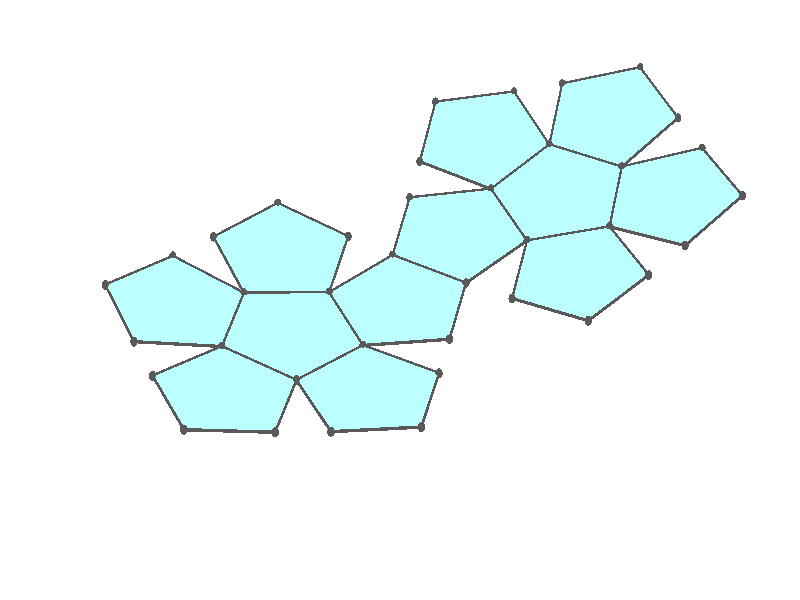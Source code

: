 #version 3.7;
global_settings{assumed_gamma 1.0}
camera{perspective location <18.750000000000000000000000, 10.825317547305481014063844, 12.499999999999996447286321> right <0.133333333333333331482962, -0.230940107675850353485814, -0.000000000000000000000000> up <-0.064951905283832905846353, -0.037499999999999998612221, 0.129903810567665811692706> direction <0.750000000000000111022302, 0.433012701892219298294151, 0.499999999999999944488849> sky <-0.433012701892219298294151, -0.249999999999999944488849, 0.866025403784438707610605> look_at <18.000000000000000000000000, 10.392304845413262270881205, 11.999999999999996447286321>}
light_source{<18.750000000000000000000000, 10.825317547305481014063844, 12.499999999999996447286321> rgb<1.0,1.0,1.0>}
background{rgb<1,1,1>}
union{union{object{union{sphere{<0.187592474085079868872938, 0.577350269189625620036566, -0.018566793055807551127145>,0.029999999999999998889777}sphere{<-0.491123473188422809965203, 0.356822089773089878850243, -0.018566793055807551127145>,0.029999999999999998889777}sphere{<-0.491123473188422865476355, -0.356822089773089767827940, -0.018566793055807551127145>,0.029999999999999998889777}sphere{<0.187592474085079730095060, -0.577350269189625620036566, -0.018566793055807551127145>,0.029999999999999998889777}sphere{<0.607061998206686048717984, -0.000000000000000148687307, -0.018566793055807551127145>,0.029999999999999998889777}} pigment{rgb<0.1,0.1,0.1>}}object{union{cylinder{<0.187592474085079868872938, 0.577350269189625620036566, -0.018566793055807551127145>,<-0.491123473188422809965203, 0.356822089773089878850243, -0.018566793055807551127145>,0.010000000000000000208167}cylinder{<-0.491123473188422809965203, 0.356822089773089878850243, -0.018566793055807551127145>,<-0.491123473188422865476355, -0.356822089773089767827940, -0.018566793055807551127145>,0.010000000000000000208167}cylinder{<-0.491123473188422865476355, -0.356822089773089767827940, -0.018566793055807551127145>,<0.187592474085079730095060, -0.577350269189625620036566, -0.018566793055807551127145>,0.010000000000000000208167}cylinder{<0.187592474085079730095060, -0.577350269189625620036566, -0.018566793055807551127145>,<0.607061998206686048717984, -0.000000000000000148687307, -0.018566793055807551127145>,0.010000000000000000208167}cylinder{<0.607061998206686048717984, -0.000000000000000148687307, -0.018566793055807551127145>,<0.187592474085079868872938, 0.577350269189625620036566, -0.018566793055807551127145>,0.010000000000000000208167}} pigment{rgb<0.1,0.1,0.1>}}object{polygon{5.000000000000000000000000,<0.187592474085079868872938, 0.577350269189625620036566, -0.018566793055807551127145>,<-0.491123473188422809965203, 0.356822089773089878850243, -0.018566793055807551127145>,<-0.491123473188422865476355, -0.356822089773089767827940, -0.018566793055807551127145>,<0.187592474085079730095060, -0.577350269189625620036566, -0.018566793055807551127145>,<0.607061998206686048717984, -0.000000000000000148687307, -0.018566793055807551127145>} pigment{rgbft<0.5,1.0,1.0,0.1,0.1>}}}union{object{union{sphere{<1.284863744229528093043768, -0.219863973328775441640204, 0.020582170156647150438545>,0.029999999999999998889777}sphere{<1.284298736784061922833189, -0.933097650937184219799292, 0.044777560046263410742373>,0.029999999999999998889777}sphere{<0.606147796956025164405446, -1.154036332291490385415500, 0.020582170156647136560757>,0.029999999999999998889777}sphere{<0.187592474085079841117363, -0.577350269189625509014263, -0.018566793055807544188252>,0.029999999999999998889777}sphere{<0.607061998206686048717984, -0.000000000000000111022302, -0.018566793055807537249358>,0.029999999999999998889777}} pigment{rgb<0.1,0.1,0.1>}}object{union{cylinder{<1.284863744229528093043768, -0.219863973328775441640204, 0.020582170156647150438545>,<1.284298736784061922833189, -0.933097650937184219799292, 0.044777560046263410742373>,0.010000000000000000208167}cylinder{<1.284298736784061922833189, -0.933097650937184219799292, 0.044777560046263410742373>,<0.606147796956025164405446, -1.154036332291490385415500, 0.020582170156647136560757>,0.010000000000000000208167}cylinder{<0.606147796956025164405446, -1.154036332291490385415500, 0.020582170156647136560757>,<0.187592474085079841117363, -0.577350269189625509014263, -0.018566793055807544188252>,0.010000000000000000208167}cylinder{<0.187592474085079841117363, -0.577350269189625509014263, -0.018566793055807544188252>,<0.607061998206686048717984, -0.000000000000000111022302, -0.018566793055807537249358>,0.010000000000000000208167}cylinder{<0.607061998206686048717984, -0.000000000000000111022302, -0.018566793055807537249358>,<1.284863744229528093043768, -0.219863973328775441640204, 0.020582170156647150438545>,0.010000000000000000208167}} pigment{rgb<0.1,0.1,0.1>}}object{polygon{5.000000000000000000000000,<1.284863744229528093043768, -0.219863973328775441640204, 0.020582170156647150438545>,<1.284298736784061922833189, -0.933097650937184219799292, 0.044777560046263410742373>,<0.606147796956025164405446, -1.154036332291490385415500, 0.020582170156647136560757>,<0.187592474085079841117363, -0.577350269189625509014263, -0.018566793055807544188252>,<0.607061998206686048717984, -0.000000000000000111022302, -0.018566793055807537249358>} pigment{rgbft<0.5,1.0,1.0,0.1,0.1>}}}union{object{union{sphere{<1.284863744229527870999163, -0.219863973328775469395779, 0.020582170156647150438545>,0.029999999999999998889777}sphere{<1.284298736784061922833189, -0.933097650937184108776989, 0.044777560046263403803479>,0.029999999999999998889777}sphere{<1.959144818886056294005016, -1.151635212604513958112307, 0.122957574194546587209587>,0.029999999999999998889777}sphere{<2.376787642245257181627949, -0.573465175925041203974786, 0.147080090289516962620553>,0.029999999999999998889777}sphere{<1.960059020136717178317554, 0.002401119686976152349522, 0.083808610982091913399472>,0.029999999999999998889777}} pigment{rgb<0.1,0.1,0.1>}}object{union{cylinder{<1.284863744229527870999163, -0.219863973328775469395779, 0.020582170156647150438545>,<1.284298736784061922833189, -0.933097650937184108776989, 0.044777560046263403803479>,0.010000000000000000208167}cylinder{<1.284298736784061922833189, -0.933097650937184108776989, 0.044777560046263403803479>,<1.959144818886056294005016, -1.151635212604513958112307, 0.122957574194546587209587>,0.010000000000000000208167}cylinder{<1.959144818886056294005016, -1.151635212604513958112307, 0.122957574194546587209587>,<2.376787642245257181627949, -0.573465175925041203974786, 0.147080090289516962620553>,0.010000000000000000208167}cylinder{<2.376787642245257181627949, -0.573465175925041203974786, 0.147080090289516962620553>,<1.960059020136717178317554, 0.002401119686976152349522, 0.083808610982091913399472>,0.010000000000000000208167}cylinder{<1.960059020136717178317554, 0.002401119686976152349522, 0.083808610982091913399472>,<1.284863744229527870999163, -0.219863973328775469395779, 0.020582170156647150438545>,0.010000000000000000208167}} pigment{rgb<0.1,0.1,0.1>}}object{polygon{5.000000000000000000000000,<1.284863744229527870999163, -0.219863973328775469395779, 0.020582170156647150438545>,<1.284298736784061922833189, -0.933097650937184108776989, 0.044777560046263403803479>,<1.959144818886056294005016, -1.151635212604513958112307, 0.122957574194546587209587>,<2.376787642245257181627949, -0.573465175925041203974786, 0.147080090289516962620553>,<1.960059020136717178317554, 0.002401119686976152349522, 0.083808610982091913399472>} pigment{rgbft<0.5,1.0,1.0,0.1,0.1>}}}union{object{union{sphere{<1.700679216819897199286515, -1.507382594352072668897335, 0.122957574194547475388006>,0.029999999999999998889777}sphere{<1.284298736784061922833189, -0.933097650937184441843897, 0.044777560046264291981899>,0.029999999999999998889777}sphere{<0.606147796956025164405446, -1.154036332291490829504710, 0.020582170156648038616964>,0.029999999999999998889777}sphere{<0.603407946675448947360110, -1.864868890212922902804848, 0.083808610982092787700104>,0.029999999999999998889777}sphere{<1.279865565906003421758896, -2.083248889964090189153012, 0.147080090289517906310124>,0.029999999999999998889777}} pigment{rgb<0.1,0.1,0.1>}}object{union{cylinder{<1.700679216819897199286515, -1.507382594352072668897335, 0.122957574194547475388006>,<1.284298736784061922833189, -0.933097650937184441843897, 0.044777560046264291981899>,0.010000000000000000208167}cylinder{<1.284298736784061922833189, -0.933097650937184441843897, 0.044777560046264291981899>,<0.606147796956025164405446, -1.154036332291490829504710, 0.020582170156648038616964>,0.010000000000000000208167}cylinder{<0.606147796956025164405446, -1.154036332291490829504710, 0.020582170156648038616964>,<0.603407946675448947360110, -1.864868890212922902804848, 0.083808610982092787700104>,0.010000000000000000208167}cylinder{<0.603407946675448947360110, -1.864868890212922902804848, 0.083808610982092787700104>,<1.279865565906003421758896, -2.083248889964090189153012, 0.147080090289517906310124>,0.010000000000000000208167}cylinder{<1.279865565906003421758896, -2.083248889964090189153012, 0.147080090289517906310124>,<1.700679216819897199286515, -1.507382594352072668897335, 0.122957574194547475388006>,0.010000000000000000208167}} pigment{rgb<0.1,0.1,0.1>}}object{polygon{5.000000000000000000000000,<1.700679216819897199286515, -1.507382594352072668897335, 0.122957574194547475388006>,<1.284298736784061922833189, -0.933097650937184441843897, 0.044777560046264291981899>,<0.606147796956025164405446, -1.154036332291490829504710, 0.020582170156648038616964>,<0.603407946675448947360110, -1.864868890212922902804848, 0.083808610982092787700104>,<1.279865565906003421758896, -2.083248889964090189153012, 0.147080090289517906310124>} pigment{rgbft<0.5,1.0,1.0,0.1,0.1>}}}union{object{union{sphere{<-0.492600980145633637885538, -1.508299740461440663352732, 0.044704686251618497294658>,0.029999999999999998889777}sphere{<0.185765123316248337292933, -1.729394747346215677197279, 0.059686094887122453922501>,0.029999999999999998889777}sphere{<0.606147796956025275427749, -1.154036332291490385415500, 0.020582170156648097597563>,0.029999999999999998889777}sphere{<0.187592474085079896628514, -0.577350269189625509014263, -0.018566793055806579681999>,0.029999999999999998889777}sphere{<-0.491471615261127481311121, -0.796297096409031790464894, -0.003658258214948488865059>,0.029999999999999998889777}} pigment{rgb<0.1,0.1,0.1>}}object{union{cylinder{<-0.492600980145633637885538, -1.508299740461440663352732, 0.044704686251618497294658>,<0.185765123316248337292933, -1.729394747346215677197279, 0.059686094887122453922501>,0.010000000000000000208167}cylinder{<0.185765123316248337292933, -1.729394747346215677197279, 0.059686094887122453922501>,<0.606147796956025275427749, -1.154036332291490385415500, 0.020582170156648097597563>,0.010000000000000000208167}cylinder{<0.606147796956025275427749, -1.154036332291490385415500, 0.020582170156648097597563>,<0.187592474085079896628514, -0.577350269189625509014263, -0.018566793055806579681999>,0.010000000000000000208167}cylinder{<0.187592474085079896628514, -0.577350269189625509014263, -0.018566793055806579681999>,<-0.491471615261127481311121, -0.796297096409031790464894, -0.003658258214948488865059>,0.010000000000000000208167}cylinder{<-0.491471615261127481311121, -0.796297096409031790464894, -0.003658258214948488865059>,<-0.492600980145633637885538, -1.508299740461440663352732, 0.044704686251618497294658>,0.010000000000000000208167}} pigment{rgb<0.1,0.1,0.1>}}object{polygon{5.000000000000000000000000,<-0.492600980145633637885538, -1.508299740461440663352732, 0.044704686251618497294658>,<0.185765123316248337292933, -1.729394747346215677197279, 0.059686094887122453922501>,<0.606147796956025275427749, -1.154036332291490385415500, 0.020582170156648097597563>,<0.187592474085079896628514, -0.577350269189625509014263, -0.018566793055806579681999>,<-0.491471615261127481311121, -0.796297096409031790464894, -0.003658258214948488865059>} pigment{rgbft<0.5,1.0,1.0,0.1,0.1>}}}union{object{union{sphere{<1.284863744229528093043768, -0.219863973328775441640204, 0.020582170156648101067010>,0.029999999999999998889777}sphere{<1.702156723777108249251455, 0.357739235882457762283337, 0.059686094887122467800289>,0.029999999999999998889777}sphere{<1.282256222381385812880694, 0.934581624514791542424064, 0.044704686251618504233551>,0.029999999999999998889777}sphere{<0.605450461078126611624839, 0.713486617630016750624122, -0.003658258214948483660889>,0.029999999999999998889777}sphere{<0.607061998206686270762589, -0.000000000000000055511151, -0.018566793055806583151446>,0.029999999999999998889777}} pigment{rgb<0.1,0.1,0.1>}}object{union{cylinder{<1.284863744229528093043768, -0.219863973328775441640204, 0.020582170156648101067010>,<1.702156723777108249251455, 0.357739235882457762283337, 0.059686094887122467800289>,0.010000000000000000208167}cylinder{<1.702156723777108249251455, 0.357739235882457762283337, 0.059686094887122467800289>,<1.282256222381385812880694, 0.934581624514791542424064, 0.044704686251618504233551>,0.010000000000000000208167}cylinder{<1.282256222381385812880694, 0.934581624514791542424064, 0.044704686251618504233551>,<0.605450461078126611624839, 0.713486617630016750624122, -0.003658258214948483660889>,0.010000000000000000208167}cylinder{<0.605450461078126611624839, 0.713486617630016750624122, -0.003658258214948483660889>,<0.607061998206686270762589, -0.000000000000000055511151, -0.018566793055806583151446>,0.010000000000000000208167}cylinder{<0.607061998206686270762589, -0.000000000000000055511151, -0.018566793055806583151446>,<1.284863744229528093043768, -0.219863973328775441640204, 0.020582170156648101067010>,0.010000000000000000208167}} pigment{rgb<0.1,0.1,0.1>}}object{polygon{5.000000000000000000000000,<1.284863744229528093043768, -0.219863973328775441640204, 0.020582170156648101067010>,<1.702156723777108249251455, 0.357739235882457762283337, 0.059686094887122467800289>,<1.282256222381385812880694, 0.934581624514791542424064, 0.044704686251618504233551>,<0.605450461078126611624839, 0.713486617630016750624122, -0.003658258214948483660889>,<0.607061998206686270762589, -0.000000000000000055511151, -0.018566793055806583151446>} pigment{rgbft<0.5,1.0,1.0,0.1,0.1>}}}union{object{union{sphere{<-1.168709405570993453693518, 0.577350269189625731058868, 0.020582170156648031678071>,0.029999999999999998889777}sphere{<-0.491123473188422643431750, 0.356822089773089878850243, -0.018566793055806635193150>,0.029999999999999998889777}sphere{<-0.491123473188422809965203, -0.356822089773089767827940, -0.018566793055806635193150>,0.029999999999999998889777}sphere{<-1.168709405570993675738123, -0.577350269189625509014263, 0.020582170156648031678071>,0.029999999999999998889777}sphere{<-1.587480542082210455134827, 0.000000000000000172357536, 0.044777560046264291981899>,0.029999999999999998889777}} pigment{rgb<0.1,0.1,0.1>}}object{union{cylinder{<-1.168709405570993453693518, 0.577350269189625731058868, 0.020582170156648031678071>,<-0.491123473188422643431750, 0.356822089773089878850243, -0.018566793055806635193150>,0.010000000000000000208167}cylinder{<-0.491123473188422643431750, 0.356822089773089878850243, -0.018566793055806635193150>,<-0.491123473188422809965203, -0.356822089773089767827940, -0.018566793055806635193150>,0.010000000000000000208167}cylinder{<-0.491123473188422809965203, -0.356822089773089767827940, -0.018566793055806635193150>,<-1.168709405570993675738123, -0.577350269189625509014263, 0.020582170156648031678071>,0.010000000000000000208167}cylinder{<-1.168709405570993675738123, -0.577350269189625509014263, 0.020582170156648031678071>,<-1.587480542082210455134827, 0.000000000000000172357536, 0.044777560046264291981899>,0.010000000000000000208167}cylinder{<-1.587480542082210455134827, 0.000000000000000172357536, 0.044777560046264291981899>,<-1.168709405570993453693518, 0.577350269189625731058868, 0.020582170156648031678071>,0.010000000000000000208167}} pigment{rgb<0.1,0.1,0.1>}}object{polygon{5.000000000000000000000000,<-1.168709405570993453693518, 0.577350269189625731058868, 0.020582170156648031678071>,<-0.491123473188422643431750, 0.356822089773089878850243, -0.018566793055806635193150>,<-0.491123473188422809965203, -0.356822089773089767827940, -0.018566793055806635193150>,<-1.168709405570993675738123, -0.577350269189625509014263, 0.020582170156648031678071>,<-1.587480542082210455134827, 0.000000000000000172357536, 0.044777560046264291981899>} pigment{rgbft<0.5,1.0,1.0,0.1,0.1>}}}union{object{union{sphere{<-1.168709405570993009604308, 0.577350269189625509014263, 0.020582170156648954550960>,0.029999999999999998889777}sphere{<-1.584309714527517121140932, 1.154036332291490385415500, 0.083808610982093731389675>,0.029999999999999998889777}sphere{<-2.259935967708823323363276, 0.933097650937184108776989, 0.147080090289518822244119>,0.029999999999999998889777}sphere{<-2.261895646910088153447305, 0.219863973328775053062145, 0.122957574194548419077577>,0.029999999999999998889777}sphere{<-1.587480542082210011045618, -0.000000000000000222044605, 0.044777560046265207915894>,0.029999999999999998889777}} pigment{rgb<0.1,0.1,0.1>}}object{union{cylinder{<-1.168709405570993009604308, 0.577350269189625509014263, 0.020582170156648954550960>,<-1.584309714527517121140932, 1.154036332291490385415500, 0.083808610982093731389675>,0.010000000000000000208167}cylinder{<-1.584309714527517121140932, 1.154036332291490385415500, 0.083808610982093731389675>,<-2.259935967708823323363276, 0.933097650937184108776989, 0.147080090289518822244119>,0.010000000000000000208167}cylinder{<-2.259935967708823323363276, 0.933097650937184108776989, 0.147080090289518822244119>,<-2.261895646910088153447305, 0.219863973328775053062145, 0.122957574194548419077577>,0.010000000000000000208167}cylinder{<-2.261895646910088153447305, 0.219863973328775053062145, 0.122957574194548419077577>,<-1.587480542082210011045618, -0.000000000000000222044605, 0.044777560046265207915894>,0.010000000000000000208167}cylinder{<-1.587480542082210011045618, -0.000000000000000222044605, 0.044777560046265207915894>,<-1.168709405570993009604308, 0.577350269189625509014263, 0.020582170156648954550960>,0.010000000000000000208167}} pigment{rgb<0.1,0.1,0.1>}}object{polygon{5.000000000000000000000000,<-1.168709405570993009604308, 0.577350269189625509014263, 0.020582170156648954550960>,<-1.584309714527517121140932, 1.154036332291490385415500, 0.083808610982093731389675>,<-2.259935967708823323363276, 0.933097650937184108776989, 0.147080090289518822244119>,<-2.261895646910088153447305, 0.219863973328775053062145, 0.122957574194548419077577>,<-1.587480542082210011045618, -0.000000000000000222044605, 0.044777560046265207915894>} pigment{rgbft<0.5,1.0,1.0,0.1,0.1>}}}union{object{union{sphere{<-1.168709405570992787559703, 0.577350269189625620036566, 0.020582170156646539815881>,0.029999999999999998889777}sphere{<-1.584309714527516899096327, 1.154036332291490829504710, 0.083808610982091344410172>,0.029999999999999998889777}sphere{<-1.162371398304307801296886, 1.729394747346217009464908, 0.098599369197168468259562>,0.029999999999999998889777}sphere{<-0.485998868765939229241724, 1.508299740461441551531152, 0.044514119668023086062725>,0.029999999999999998889777}sphere{<-0.489915972677694266934623, 0.796297096409032456598709, -0.003703161046085194640920>,0.029999999999999998889777}} pigment{rgb<0.1,0.1,0.1>}}object{union{cylinder{<-1.168709405570992787559703, 0.577350269189625620036566, 0.020582170156646539815881>,<-1.584309714527516899096327, 1.154036332291490829504710, 0.083808610982091344410172>,0.010000000000000000208167}cylinder{<-1.584309714527516899096327, 1.154036332291490829504710, 0.083808610982091344410172>,<-1.162371398304307801296886, 1.729394747346217009464908, 0.098599369197168468259562>,0.010000000000000000208167}cylinder{<-1.162371398304307801296886, 1.729394747346217009464908, 0.098599369197168468259562>,<-0.485998868765939229241724, 1.508299740461441551531152, 0.044514119668023086062725>,0.010000000000000000208167}cylinder{<-0.485998868765939229241724, 1.508299740461441551531152, 0.044514119668023086062725>,<-0.489915972677694266934623, 0.796297096409032456598709, -0.003703161046085194640920>,0.010000000000000000208167}cylinder{<-0.489915972677694266934623, 0.796297096409032456598709, -0.003703161046085194640920>,<-1.168709405570992787559703, 0.577350269189625620036566, 0.020582170156646539815881>,0.010000000000000000208167}} pigment{rgb<0.1,0.1,0.1>}}object{polygon{5.000000000000000000000000,<-1.168709405570992787559703, 0.577350269189625620036566, 0.020582170156646539815881>,<-1.584309714527516899096327, 1.154036332291490829504710, 0.083808610982091344410172>,<-1.162371398304307801296886, 1.729394747346217009464908, 0.098599369197168468259562>,<-0.485998868765939229241724, 1.508299740461441551531152, 0.044514119668023086062725>,<-0.489915972677694266934623, 0.796297096409032456598709, -0.003703161046085194640920>} pigment{rgbft<0.5,1.0,1.0,0.1,0.1>}}}union{object{union{sphere{<-1.577927466356859209639651, 1.864868890212922902804848, 0.146771747080141734542735>,0.029999999999999998889777}sphere{<-1.584309714527517343185536, 1.154036332291490385415500, 0.083808610982091635843716>,0.029999999999999998889777}sphere{<-2.259935967708823767452486, 0.933097650937183331620872, 0.147080090289516712820372>,0.029999999999999998889777}sphere{<-2.671113707695954797571858, 1.507382594352072224808126, 0.249147151118041199069353>,0.029999999999999998889777}sphere{<-2.249609273244062457308701, 2.083248889964090189153012, 0.248956584534447217249564>,0.029999999999999998889777}} pigment{rgb<0.1,0.1,0.1>}}object{union{cylinder{<-1.577927466356859209639651, 1.864868890212922902804848, 0.146771747080141734542735>,<-1.584309714527517343185536, 1.154036332291490385415500, 0.083808610982091635843716>,0.010000000000000000208167}cylinder{<-1.584309714527517343185536, 1.154036332291490385415500, 0.083808610982091635843716>,<-2.259935967708823767452486, 0.933097650937183331620872, 0.147080090289516712820372>,0.010000000000000000208167}cylinder{<-2.259935967708823767452486, 0.933097650937183331620872, 0.147080090289516712820372>,<-2.671113707695954797571858, 1.507382594352072224808126, 0.249147151118041199069353>,0.010000000000000000208167}cylinder{<-2.671113707695954797571858, 1.507382594352072224808126, 0.249147151118041199069353>,<-2.249609273244062457308701, 2.083248889964090189153012, 0.248956584534447217249564>,0.010000000000000000208167}cylinder{<-2.249609273244062457308701, 2.083248889964090189153012, 0.248956584534447217249564>,<-1.577927466356859209639651, 1.864868890212922902804848, 0.146771747080141734542735>,0.010000000000000000208167}} pigment{rgb<0.1,0.1,0.1>}}object{polygon{5.000000000000000000000000,<-1.577927466356859209639651, 1.864868890212922902804848, 0.146771747080141734542735>,<-1.584309714527517343185536, 1.154036332291490385415500, 0.083808610982091635843716>,<-2.259935967708823767452486, 0.933097650937183331620872, 0.147080090289516712820372>,<-2.671113707695954797571858, 1.507382594352072224808126, 0.249147151118041199069353>,<-2.249609273244062457308701, 2.083248889964090189153012, 0.248956584534447217249564>} pigment{rgbft<0.5,1.0,1.0,0.1,0.1>}}}union{object{union{sphere{<-3.344705050546973534864037, 0.573465175925039982729459, 0.312228063841875735917597>,0.029999999999999998889777}sphere{<-2.929148982494422348565877, 1.151635212604513291978492, 0.264055685958902719434604>,0.029999999999999998889777}sphere{<-2.259935967708822879274067, 0.933097650937183997754687, 0.147080090289520182267324>,0.029999999999999998889777}sphere{<-2.261895646910087265268885, 0.219863973328775080817721, 0.122957574194549723589631>,0.029999999999999998889777}sphere{<-2.932319810049114572336748, -0.002401119686977292062846, 0.225024635023074126571885>,0.029999999999999998889777}} pigment{rgb<0.1,0.1,0.1>}}object{union{cylinder{<-3.344705050546973534864037, 0.573465175925039982729459, 0.312228063841875735917597>,<-2.929148982494422348565877, 1.151635212604513291978492, 0.264055685958902719434604>,0.010000000000000000208167}cylinder{<-2.929148982494422348565877, 1.151635212604513291978492, 0.264055685958902719434604>,<-2.259935967708822879274067, 0.933097650937183997754687, 0.147080090289520182267324>,0.010000000000000000208167}cylinder{<-2.259935967708822879274067, 0.933097650937183997754687, 0.147080090289520182267324>,<-2.261895646910087265268885, 0.219863973328775080817721, 0.122957574194549723589631>,0.010000000000000000208167}cylinder{<-2.261895646910087265268885, 0.219863973328775080817721, 0.122957574194549723589631>,<-2.932319810049114572336748, -0.002401119686977292062846, 0.225024635023074126571885>,0.010000000000000000208167}cylinder{<-2.932319810049114572336748, -0.002401119686977292062846, 0.225024635023074126571885>,<-3.344705050546973534864037, 0.573465175925039982729459, 0.312228063841875735917597>,0.010000000000000000208167}} pigment{rgb<0.1,0.1,0.1>}}object{polygon{5.000000000000000000000000,<-3.344705050546973534864037, 0.573465175925039982729459, 0.312228063841875735917597>,<-2.929148982494422348565877, 1.151635212604513291978492, 0.264055685958902719434604>,<-2.259935967708822879274067, 0.933097650937183997754687, 0.147080090289520182267324>,<-2.261895646910087265268885, 0.219863973328775080817721, 0.122957574194549723589631>,<-2.932319810049114572336748, -0.002401119686977292062846, 0.225024635023074126571885>} pigment{rgbft<0.5,1.0,1.0,0.1,0.1>}}}union{object{union{sphere{<-1.585011749980607342891403, -0.713486617630017638802542, 0.059568318261343303210431>,0.029999999999999998889777}sphere{<-2.257901057378537412745345, -0.934581624514792541624786, 0.146889523705925839625053>,0.029999999999999998889777}sphere{<-2.676238312118437434605767, -0.357739235882458483928303, 0.186066238394213101514651>,0.029999999999999998889777}sphere{<-2.261895646910088153447305, 0.219863973328775053062145, 0.122957574194549362767148>,0.029999999999999998889777}sphere{<-1.587480542082209789001013, -0.000000000000000333066907, 0.044777560046266165483253>,0.029999999999999998889777}} pigment{rgb<0.1,0.1,0.1>}}object{union{cylinder{<-1.585011749980607342891403, -0.713486617630017638802542, 0.059568318261343303210431>,<-2.257901057378537412745345, -0.934581624514792541624786, 0.146889523705925839625053>,0.010000000000000000208167}cylinder{<-2.257901057378537412745345, -0.934581624514792541624786, 0.146889523705925839625053>,<-2.676238312118437434605767, -0.357739235882458483928303, 0.186066238394213101514651>,0.010000000000000000208167}cylinder{<-2.676238312118437434605767, -0.357739235882458483928303, 0.186066238394213101514651>,<-2.261895646910088153447305, 0.219863973328775053062145, 0.122957574194549362767148>,0.010000000000000000208167}cylinder{<-2.261895646910088153447305, 0.219863973328775053062145, 0.122957574194549362767148>,<-1.587480542082209789001013, -0.000000000000000333066907, 0.044777560046266165483253>,0.010000000000000000208167}cylinder{<-1.587480542082209789001013, -0.000000000000000333066907, 0.044777560046266165483253>,<-1.585011749980607342891403, -0.713486617630017638802542, 0.059568318261343303210431>,0.010000000000000000208167}} pigment{rgb<0.1,0.1,0.1>}}object{polygon{5.000000000000000000000000,<-1.585011749980607342891403, -0.713486617630017638802542, 0.059568318261343303210431>,<-2.257901057378537412745345, -0.934581624514792541624786, 0.146889523705925839625053>,<-2.676238312118437434605767, -0.357739235882458483928303, 0.186066238394213101514651>,<-2.261895646910088153447305, 0.219863973328775053062145, 0.122957574194549362767148>,<-1.587480542082209789001013, -0.000000000000000333066907, 0.044777560046266165483253>} pigment{rgbft<0.5,1.0,1.0,0.1,0.1>}}}}
